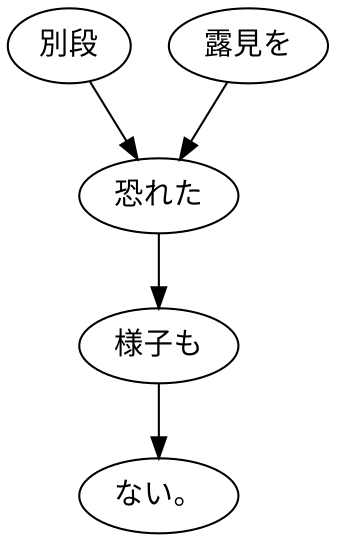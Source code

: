 digraph graph2242 {
	node0 [label="別段"];
	node1 [label="露見を"];
	node2 [label="恐れた"];
	node3 [label="様子も"];
	node4 [label="ない。"];
	node0 -> node2;
	node1 -> node2;
	node2 -> node3;
	node3 -> node4;
}
